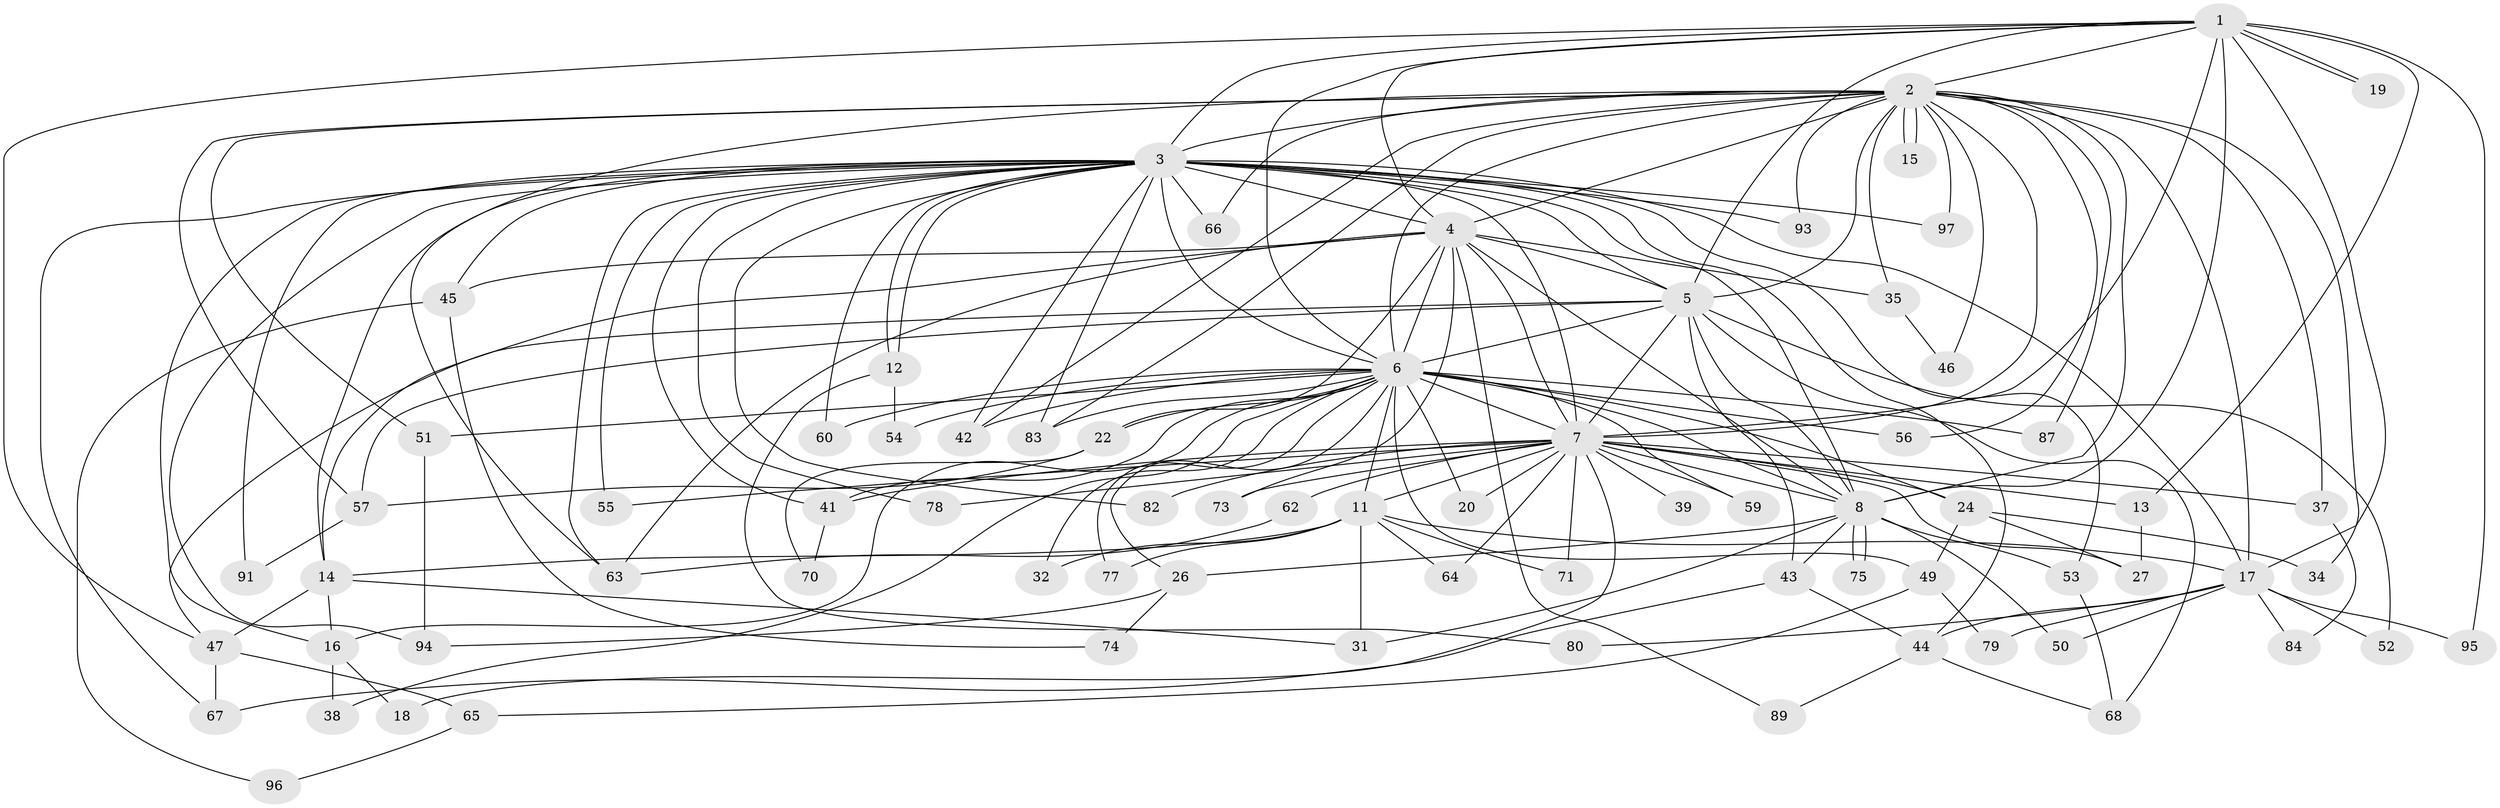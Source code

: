 // original degree distribution, {16: 0.04, 20: 0.01, 33: 0.01, 29: 0.01, 19: 0.01, 17: 0.01, 21: 0.01, 6: 0.02, 4: 0.1, 3: 0.16, 2: 0.56, 5: 0.05, 10: 0.01}
// Generated by graph-tools (version 1.1) at 2025/11/02/21/25 10:11:07]
// undirected, 74 vertices, 175 edges
graph export_dot {
graph [start="1"]
  node [color=gray90,style=filled];
  1 [super="+23"];
  2 [super="+10"];
  3 [super="+21"];
  4 [super="+30"];
  5 [super="+81"];
  6 [super="+36"];
  7 [super="+9"];
  8 [super="+48"];
  11 [super="+29"];
  12;
  13;
  14 [super="+28"];
  15;
  16 [super="+25"];
  17 [super="+33"];
  18;
  19;
  20;
  22 [super="+61"];
  24;
  26;
  27 [super="+85"];
  31 [super="+99"];
  32;
  34;
  35;
  37 [super="+40"];
  38;
  39;
  41 [super="+90"];
  42 [super="+69"];
  43;
  44 [super="+98"];
  45;
  46;
  47 [super="+58"];
  49;
  50;
  51 [super="+100"];
  52;
  53;
  54;
  55;
  56;
  57;
  59;
  60;
  62 [super="+88"];
  63 [super="+76"];
  64;
  65;
  66;
  67 [super="+72"];
  68 [super="+92"];
  70;
  71;
  73;
  74;
  75;
  77;
  78;
  79;
  80;
  82;
  83 [super="+86"];
  84;
  87;
  89;
  91;
  93;
  94;
  95;
  96;
  97;
  1 -- 2 [weight=2];
  1 -- 3;
  1 -- 4;
  1 -- 5;
  1 -- 6;
  1 -- 7 [weight=3];
  1 -- 8;
  1 -- 13;
  1 -- 17;
  1 -- 19;
  1 -- 19;
  1 -- 95;
  1 -- 47;
  2 -- 3 [weight=2];
  2 -- 4 [weight=2];
  2 -- 5 [weight=2];
  2 -- 6 [weight=2];
  2 -- 7 [weight=4];
  2 -- 8 [weight=2];
  2 -- 15;
  2 -- 15;
  2 -- 34;
  2 -- 35;
  2 -- 51;
  2 -- 56;
  2 -- 66;
  2 -- 87;
  2 -- 93;
  2 -- 97;
  2 -- 37 [weight=2];
  2 -- 46;
  2 -- 83;
  2 -- 57;
  2 -- 63;
  2 -- 42;
  2 -- 17;
  3 -- 4;
  3 -- 5;
  3 -- 6;
  3 -- 7 [weight=3];
  3 -- 8 [weight=2];
  3 -- 12;
  3 -- 12;
  3 -- 14;
  3 -- 16;
  3 -- 17;
  3 -- 42;
  3 -- 44;
  3 -- 45;
  3 -- 53;
  3 -- 55;
  3 -- 60;
  3 -- 63;
  3 -- 66;
  3 -- 67;
  3 -- 78;
  3 -- 82;
  3 -- 83;
  3 -- 91;
  3 -- 93;
  3 -- 94;
  3 -- 97;
  3 -- 41;
  4 -- 5;
  4 -- 6;
  4 -- 7 [weight=2];
  4 -- 8;
  4 -- 22 [weight=2];
  4 -- 35;
  4 -- 63;
  4 -- 73;
  4 -- 89;
  4 -- 45;
  4 -- 14;
  5 -- 6;
  5 -- 7 [weight=2];
  5 -- 8;
  5 -- 43;
  5 -- 47;
  5 -- 52;
  5 -- 57;
  5 -- 68;
  6 -- 7 [weight=3];
  6 -- 8;
  6 -- 11;
  6 -- 16;
  6 -- 20;
  6 -- 22;
  6 -- 24;
  6 -- 26;
  6 -- 32;
  6 -- 38;
  6 -- 41;
  6 -- 42;
  6 -- 49;
  6 -- 51;
  6 -- 54;
  6 -- 56;
  6 -- 59;
  6 -- 60;
  6 -- 77;
  6 -- 87;
  6 -- 83;
  7 -- 8 [weight=2];
  7 -- 11;
  7 -- 13;
  7 -- 18;
  7 -- 20;
  7 -- 27;
  7 -- 39 [weight=2];
  7 -- 41;
  7 -- 55;
  7 -- 59;
  7 -- 62 [weight=2];
  7 -- 64;
  7 -- 71;
  7 -- 73;
  7 -- 78;
  7 -- 82;
  7 -- 24;
  7 -- 37;
  8 -- 26;
  8 -- 31;
  8 -- 43;
  8 -- 50;
  8 -- 53;
  8 -- 75;
  8 -- 75;
  11 -- 14;
  11 -- 71;
  11 -- 77;
  11 -- 32;
  11 -- 17;
  11 -- 64;
  11 -- 31;
  12 -- 54;
  12 -- 80;
  13 -- 27;
  14 -- 31;
  14 -- 47;
  14 -- 16;
  16 -- 18;
  16 -- 38;
  17 -- 50;
  17 -- 52;
  17 -- 80;
  17 -- 84;
  17 -- 95;
  17 -- 44;
  17 -- 79;
  22 -- 70;
  22 -- 57;
  24 -- 27;
  24 -- 34;
  24 -- 49;
  26 -- 74;
  26 -- 94;
  35 -- 46;
  37 -- 84;
  41 -- 70;
  43 -- 44;
  43 -- 67;
  44 -- 68;
  44 -- 89;
  45 -- 74;
  45 -- 96;
  47 -- 65;
  47 -- 67;
  49 -- 65;
  49 -- 79;
  51 -- 94;
  53 -- 68;
  57 -- 91;
  62 -- 63;
  65 -- 96;
}
